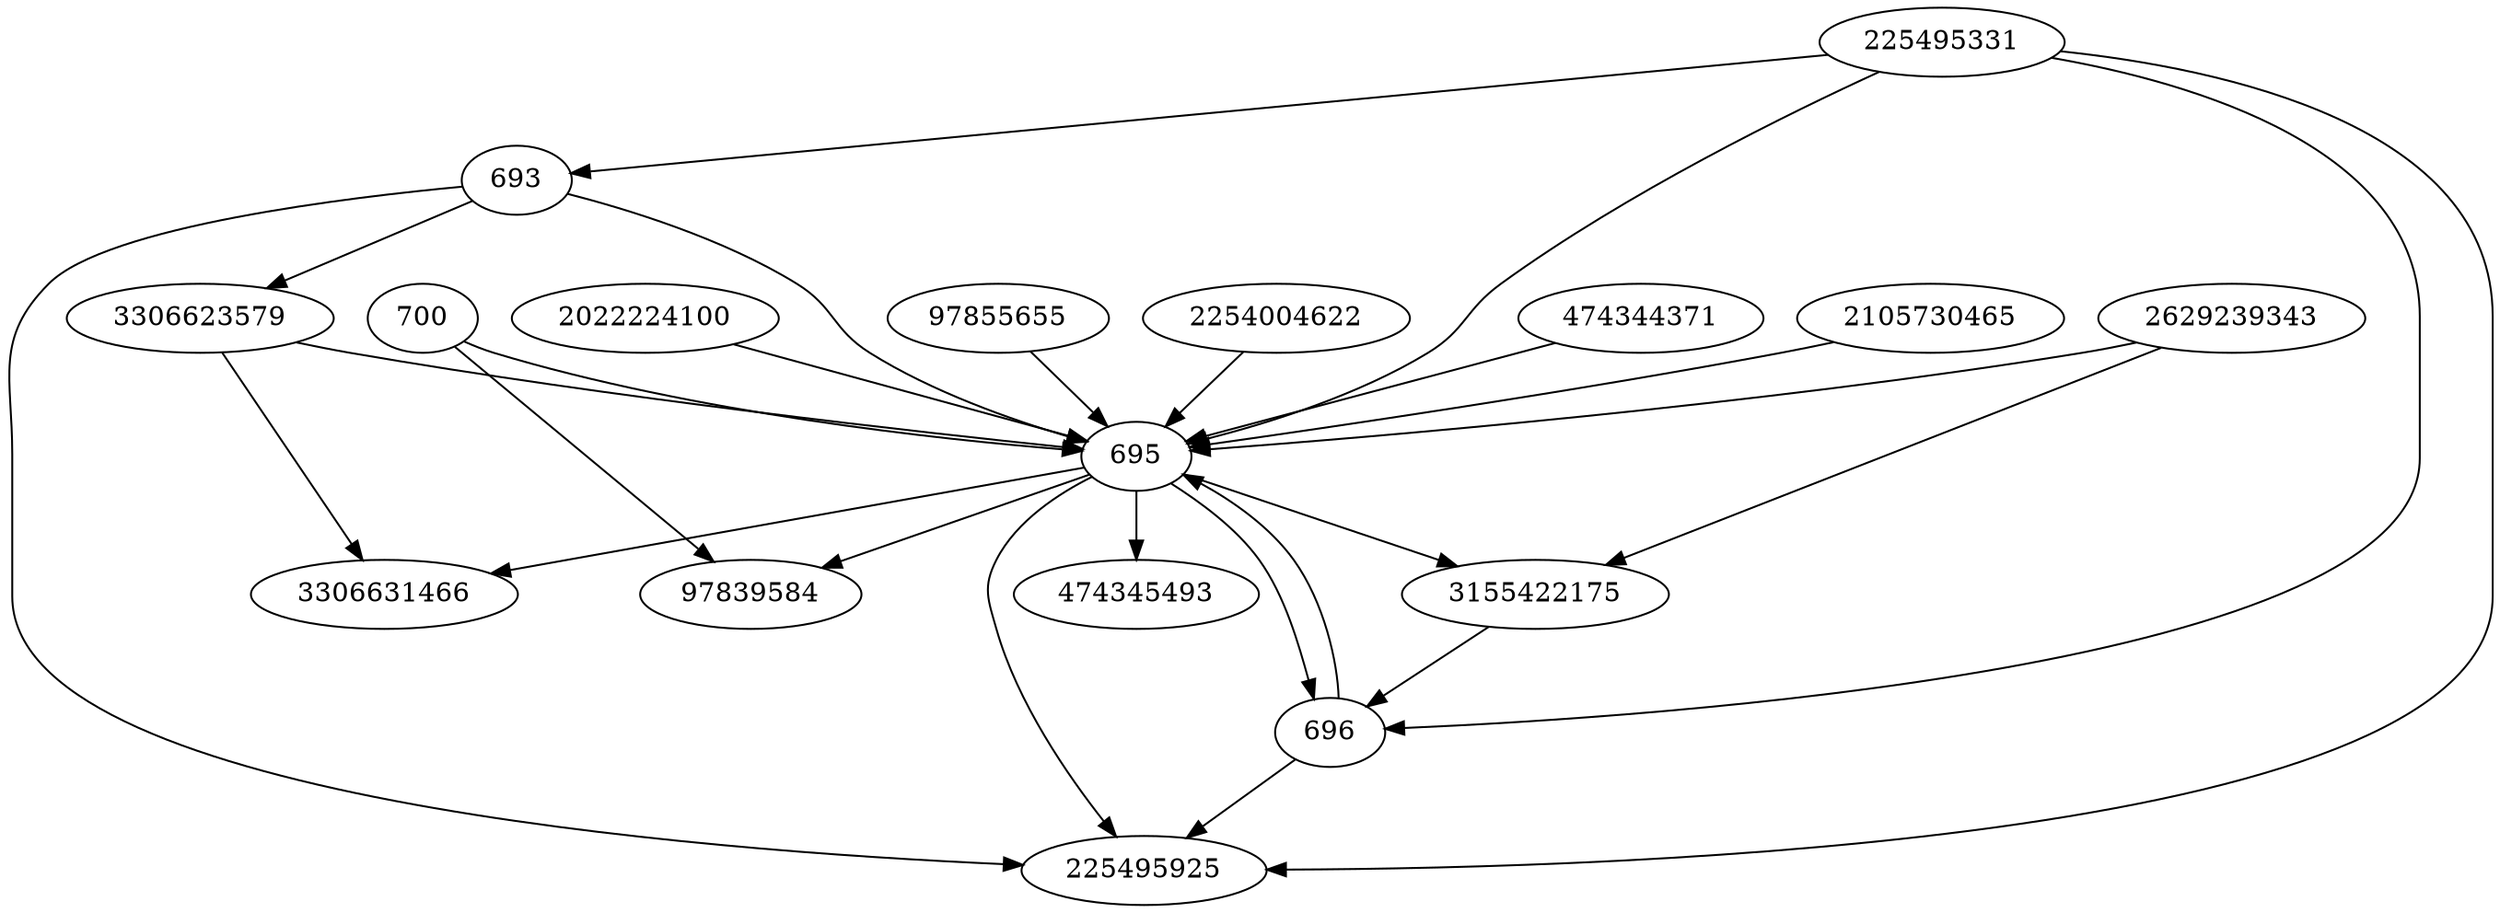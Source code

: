 strict digraph  {
97839584;
2105730465;
225495331;
2022224100;
97855655;
695;
3306631466;
2254004622;
2629239343;
474344371;
693;
474345493;
225495925;
696;
3306623579;
700;
3155422175;
2105730465 -> 695;
225495331 -> 225495925;
225495331 -> 693;
225495331 -> 695;
225495331 -> 696;
2022224100 -> 695;
97855655 -> 695;
695 -> 474345493;
695 -> 696;
695 -> 225495925;
695 -> 97839584;
695 -> 3155422175;
695 -> 3306631466;
2254004622 -> 695;
2629239343 -> 3155422175;
2629239343 -> 695;
474344371 -> 695;
693 -> 225495925;
693 -> 695;
693 -> 3306623579;
696 -> 225495925;
696 -> 695;
3306623579 -> 695;
3306623579 -> 3306631466;
700 -> 97839584;
700 -> 695;
3155422175 -> 696;
}

